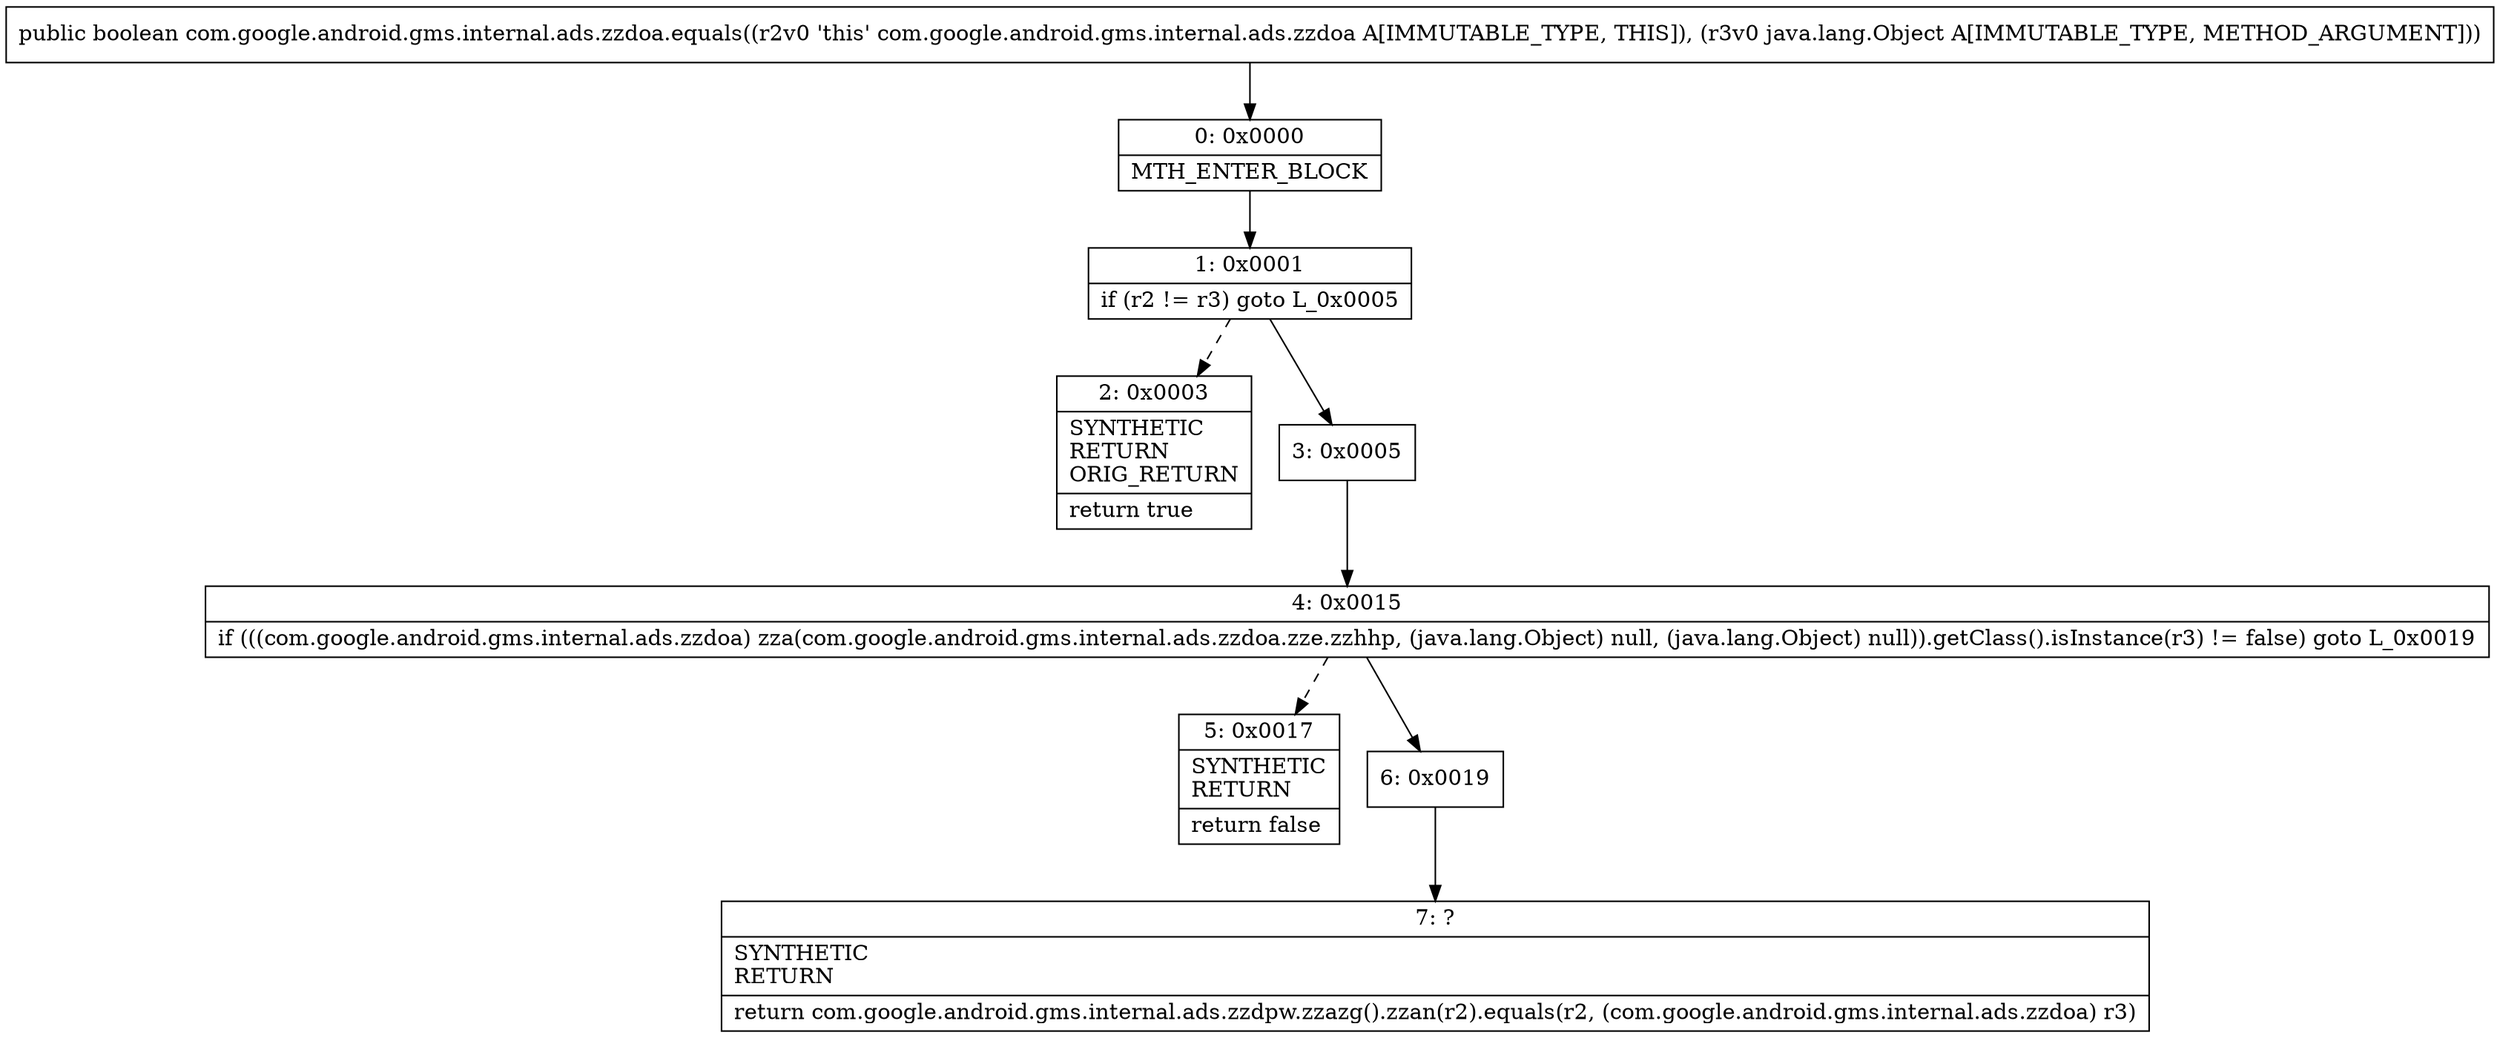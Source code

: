 digraph "CFG forcom.google.android.gms.internal.ads.zzdoa.equals(Ljava\/lang\/Object;)Z" {
Node_0 [shape=record,label="{0\:\ 0x0000|MTH_ENTER_BLOCK\l}"];
Node_1 [shape=record,label="{1\:\ 0x0001|if (r2 != r3) goto L_0x0005\l}"];
Node_2 [shape=record,label="{2\:\ 0x0003|SYNTHETIC\lRETURN\lORIG_RETURN\l|return true\l}"];
Node_3 [shape=record,label="{3\:\ 0x0005}"];
Node_4 [shape=record,label="{4\:\ 0x0015|if (((com.google.android.gms.internal.ads.zzdoa) zza(com.google.android.gms.internal.ads.zzdoa.zze.zzhhp, (java.lang.Object) null, (java.lang.Object) null)).getClass().isInstance(r3) != false) goto L_0x0019\l}"];
Node_5 [shape=record,label="{5\:\ 0x0017|SYNTHETIC\lRETURN\l|return false\l}"];
Node_6 [shape=record,label="{6\:\ 0x0019}"];
Node_7 [shape=record,label="{7\:\ ?|SYNTHETIC\lRETURN\l|return com.google.android.gms.internal.ads.zzdpw.zzazg().zzan(r2).equals(r2, (com.google.android.gms.internal.ads.zzdoa) r3)\l}"];
MethodNode[shape=record,label="{public boolean com.google.android.gms.internal.ads.zzdoa.equals((r2v0 'this' com.google.android.gms.internal.ads.zzdoa A[IMMUTABLE_TYPE, THIS]), (r3v0 java.lang.Object A[IMMUTABLE_TYPE, METHOD_ARGUMENT])) }"];
MethodNode -> Node_0;
Node_0 -> Node_1;
Node_1 -> Node_2[style=dashed];
Node_1 -> Node_3;
Node_3 -> Node_4;
Node_4 -> Node_5[style=dashed];
Node_4 -> Node_6;
Node_6 -> Node_7;
}

